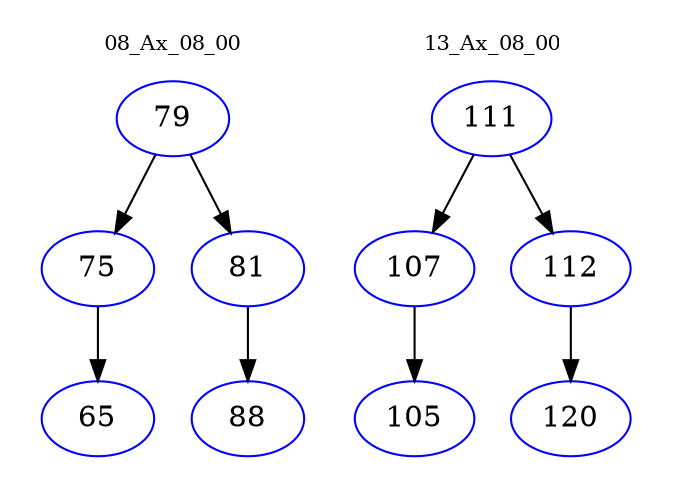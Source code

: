 digraph{
subgraph cluster_0 {
color = white
label = "08_Ax_08_00";
fontsize=10;
T0_79 [label="79", color="blue"]
T0_79 -> T0_75 [color="black"]
T0_75 [label="75", color="blue"]
T0_75 -> T0_65 [color="black"]
T0_65 [label="65", color="blue"]
T0_79 -> T0_81 [color="black"]
T0_81 [label="81", color="blue"]
T0_81 -> T0_88 [color="black"]
T0_88 [label="88", color="blue"]
}
subgraph cluster_1 {
color = white
label = "13_Ax_08_00";
fontsize=10;
T1_111 [label="111", color="blue"]
T1_111 -> T1_107 [color="black"]
T1_107 [label="107", color="blue"]
T1_107 -> T1_105 [color="black"]
T1_105 [label="105", color="blue"]
T1_111 -> T1_112 [color="black"]
T1_112 [label="112", color="blue"]
T1_112 -> T1_120 [color="black"]
T1_120 [label="120", color="blue"]
}
}
